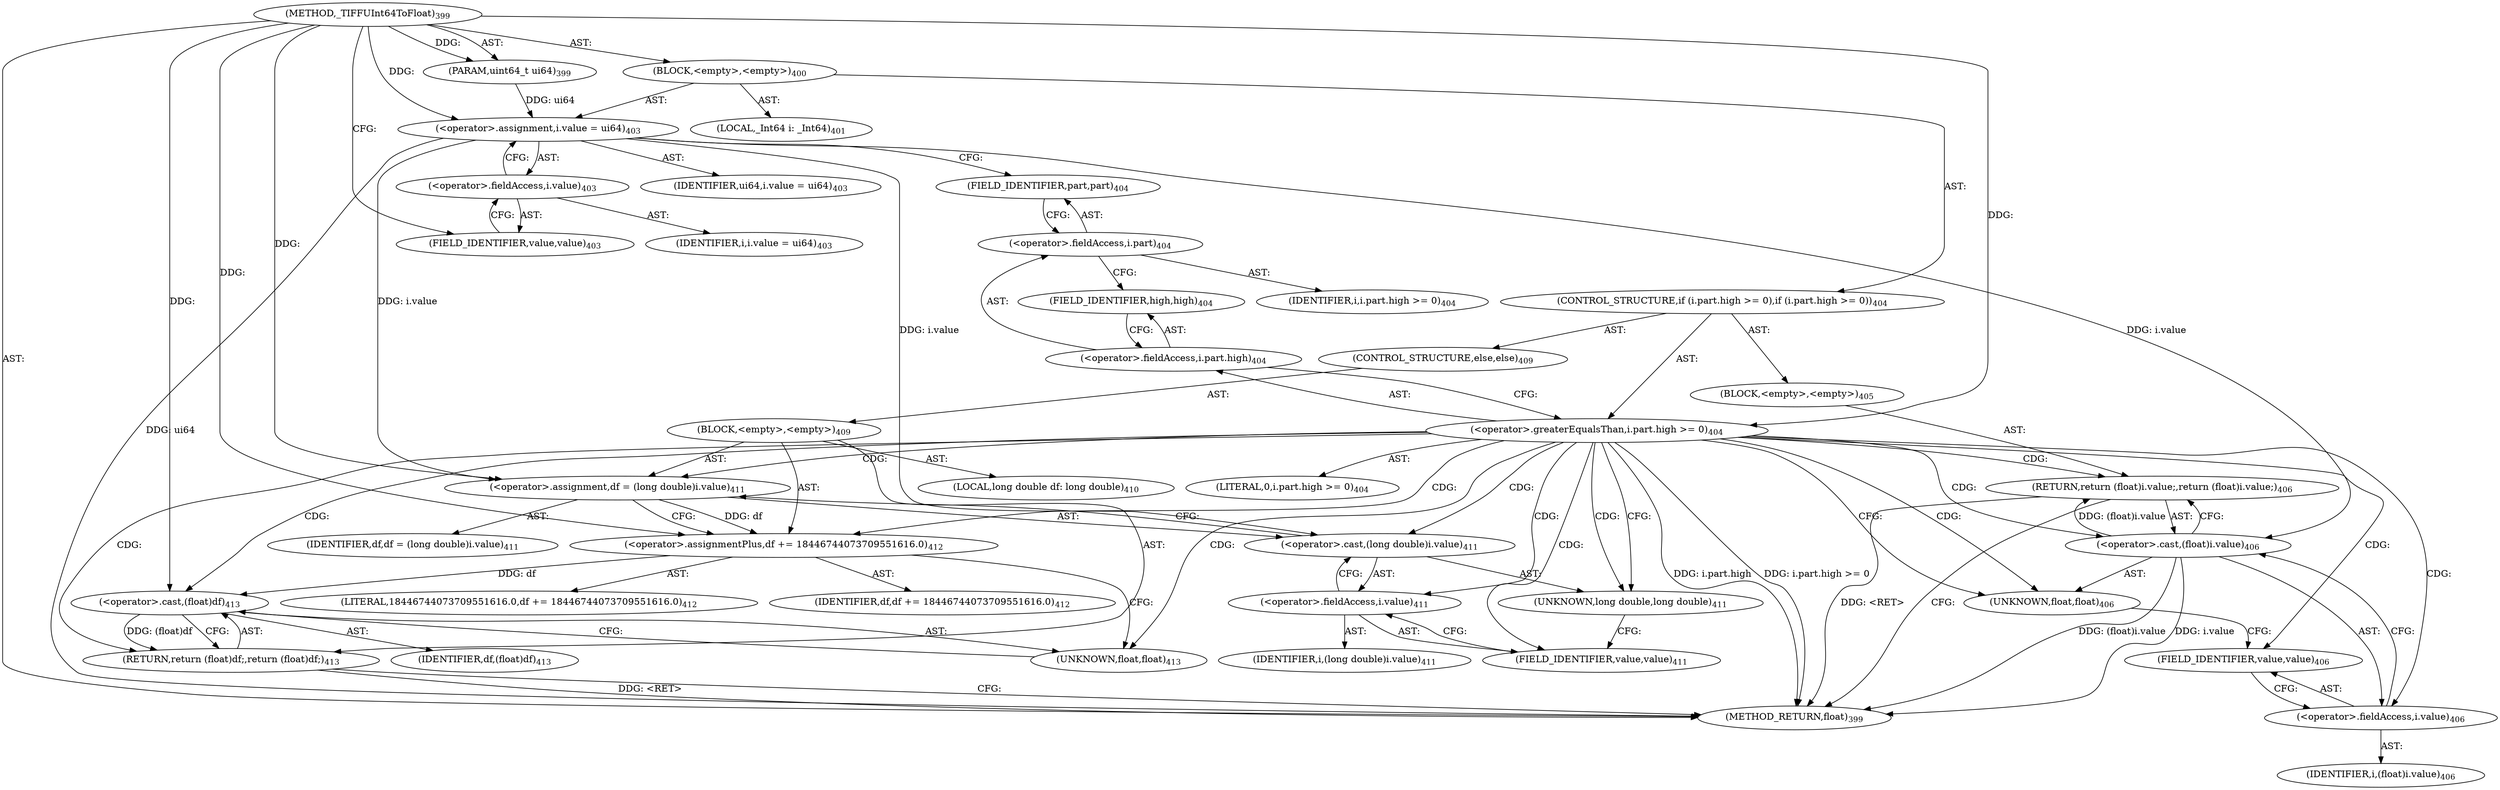 digraph "_TIFFUInt64ToFloat" {  
"21518" [label = <(METHOD,_TIFFUInt64ToFloat)<SUB>399</SUB>> ]
"21519" [label = <(PARAM,uint64_t ui64)<SUB>399</SUB>> ]
"21520" [label = <(BLOCK,&lt;empty&gt;,&lt;empty&gt;)<SUB>400</SUB>> ]
"21521" [label = <(LOCAL,_Int64 i: _Int64)<SUB>401</SUB>> ]
"21522" [label = <(&lt;operator&gt;.assignment,i.value = ui64)<SUB>403</SUB>> ]
"21523" [label = <(&lt;operator&gt;.fieldAccess,i.value)<SUB>403</SUB>> ]
"21524" [label = <(IDENTIFIER,i,i.value = ui64)<SUB>403</SUB>> ]
"21525" [label = <(FIELD_IDENTIFIER,value,value)<SUB>403</SUB>> ]
"21526" [label = <(IDENTIFIER,ui64,i.value = ui64)<SUB>403</SUB>> ]
"21527" [label = <(CONTROL_STRUCTURE,if (i.part.high &gt;= 0),if (i.part.high &gt;= 0))<SUB>404</SUB>> ]
"21528" [label = <(&lt;operator&gt;.greaterEqualsThan,i.part.high &gt;= 0)<SUB>404</SUB>> ]
"21529" [label = <(&lt;operator&gt;.fieldAccess,i.part.high)<SUB>404</SUB>> ]
"21530" [label = <(&lt;operator&gt;.fieldAccess,i.part)<SUB>404</SUB>> ]
"21531" [label = <(IDENTIFIER,i,i.part.high &gt;= 0)<SUB>404</SUB>> ]
"21532" [label = <(FIELD_IDENTIFIER,part,part)<SUB>404</SUB>> ]
"21533" [label = <(FIELD_IDENTIFIER,high,high)<SUB>404</SUB>> ]
"21534" [label = <(LITERAL,0,i.part.high &gt;= 0)<SUB>404</SUB>> ]
"21535" [label = <(BLOCK,&lt;empty&gt;,&lt;empty&gt;)<SUB>405</SUB>> ]
"21536" [label = <(RETURN,return (float)i.value;,return (float)i.value;)<SUB>406</SUB>> ]
"21537" [label = <(&lt;operator&gt;.cast,(float)i.value)<SUB>406</SUB>> ]
"21538" [label = <(UNKNOWN,float,float)<SUB>406</SUB>> ]
"21539" [label = <(&lt;operator&gt;.fieldAccess,i.value)<SUB>406</SUB>> ]
"21540" [label = <(IDENTIFIER,i,(float)i.value)<SUB>406</SUB>> ]
"21541" [label = <(FIELD_IDENTIFIER,value,value)<SUB>406</SUB>> ]
"21542" [label = <(CONTROL_STRUCTURE,else,else)<SUB>409</SUB>> ]
"21543" [label = <(BLOCK,&lt;empty&gt;,&lt;empty&gt;)<SUB>409</SUB>> ]
"21544" [label = <(LOCAL,long double df: long double)<SUB>410</SUB>> ]
"21545" [label = <(&lt;operator&gt;.assignment,df = (long double)i.value)<SUB>411</SUB>> ]
"21546" [label = <(IDENTIFIER,df,df = (long double)i.value)<SUB>411</SUB>> ]
"21547" [label = <(&lt;operator&gt;.cast,(long double)i.value)<SUB>411</SUB>> ]
"21548" [label = <(UNKNOWN,long double,long double)<SUB>411</SUB>> ]
"21549" [label = <(&lt;operator&gt;.fieldAccess,i.value)<SUB>411</SUB>> ]
"21550" [label = <(IDENTIFIER,i,(long double)i.value)<SUB>411</SUB>> ]
"21551" [label = <(FIELD_IDENTIFIER,value,value)<SUB>411</SUB>> ]
"21552" [label = <(&lt;operator&gt;.assignmentPlus,df += 18446744073709551616.0)<SUB>412</SUB>> ]
"21553" [label = <(IDENTIFIER,df,df += 18446744073709551616.0)<SUB>412</SUB>> ]
"21554" [label = <(LITERAL,18446744073709551616.0,df += 18446744073709551616.0)<SUB>412</SUB>> ]
"21555" [label = <(RETURN,return (float)df;,return (float)df;)<SUB>413</SUB>> ]
"21556" [label = <(&lt;operator&gt;.cast,(float)df)<SUB>413</SUB>> ]
"21557" [label = <(UNKNOWN,float,float)<SUB>413</SUB>> ]
"21558" [label = <(IDENTIFIER,df,(float)df)<SUB>413</SUB>> ]
"21559" [label = <(METHOD_RETURN,float)<SUB>399</SUB>> ]
  "21518" -> "21519"  [ label = "AST: "] 
  "21518" -> "21520"  [ label = "AST: "] 
  "21518" -> "21559"  [ label = "AST: "] 
  "21520" -> "21521"  [ label = "AST: "] 
  "21520" -> "21522"  [ label = "AST: "] 
  "21520" -> "21527"  [ label = "AST: "] 
  "21522" -> "21523"  [ label = "AST: "] 
  "21522" -> "21526"  [ label = "AST: "] 
  "21523" -> "21524"  [ label = "AST: "] 
  "21523" -> "21525"  [ label = "AST: "] 
  "21527" -> "21528"  [ label = "AST: "] 
  "21527" -> "21535"  [ label = "AST: "] 
  "21527" -> "21542"  [ label = "AST: "] 
  "21528" -> "21529"  [ label = "AST: "] 
  "21528" -> "21534"  [ label = "AST: "] 
  "21529" -> "21530"  [ label = "AST: "] 
  "21529" -> "21533"  [ label = "AST: "] 
  "21530" -> "21531"  [ label = "AST: "] 
  "21530" -> "21532"  [ label = "AST: "] 
  "21535" -> "21536"  [ label = "AST: "] 
  "21536" -> "21537"  [ label = "AST: "] 
  "21537" -> "21538"  [ label = "AST: "] 
  "21537" -> "21539"  [ label = "AST: "] 
  "21539" -> "21540"  [ label = "AST: "] 
  "21539" -> "21541"  [ label = "AST: "] 
  "21542" -> "21543"  [ label = "AST: "] 
  "21543" -> "21544"  [ label = "AST: "] 
  "21543" -> "21545"  [ label = "AST: "] 
  "21543" -> "21552"  [ label = "AST: "] 
  "21543" -> "21555"  [ label = "AST: "] 
  "21545" -> "21546"  [ label = "AST: "] 
  "21545" -> "21547"  [ label = "AST: "] 
  "21547" -> "21548"  [ label = "AST: "] 
  "21547" -> "21549"  [ label = "AST: "] 
  "21549" -> "21550"  [ label = "AST: "] 
  "21549" -> "21551"  [ label = "AST: "] 
  "21552" -> "21553"  [ label = "AST: "] 
  "21552" -> "21554"  [ label = "AST: "] 
  "21555" -> "21556"  [ label = "AST: "] 
  "21556" -> "21557"  [ label = "AST: "] 
  "21556" -> "21558"  [ label = "AST: "] 
  "21522" -> "21532"  [ label = "CFG: "] 
  "21523" -> "21522"  [ label = "CFG: "] 
  "21528" -> "21538"  [ label = "CFG: "] 
  "21528" -> "21548"  [ label = "CFG: "] 
  "21525" -> "21523"  [ label = "CFG: "] 
  "21529" -> "21528"  [ label = "CFG: "] 
  "21536" -> "21559"  [ label = "CFG: "] 
  "21530" -> "21533"  [ label = "CFG: "] 
  "21533" -> "21529"  [ label = "CFG: "] 
  "21537" -> "21536"  [ label = "CFG: "] 
  "21545" -> "21552"  [ label = "CFG: "] 
  "21552" -> "21557"  [ label = "CFG: "] 
  "21555" -> "21559"  [ label = "CFG: "] 
  "21532" -> "21530"  [ label = "CFG: "] 
  "21538" -> "21541"  [ label = "CFG: "] 
  "21539" -> "21537"  [ label = "CFG: "] 
  "21547" -> "21545"  [ label = "CFG: "] 
  "21556" -> "21555"  [ label = "CFG: "] 
  "21541" -> "21539"  [ label = "CFG: "] 
  "21548" -> "21551"  [ label = "CFG: "] 
  "21549" -> "21547"  [ label = "CFG: "] 
  "21557" -> "21556"  [ label = "CFG: "] 
  "21551" -> "21549"  [ label = "CFG: "] 
  "21518" -> "21525"  [ label = "CFG: "] 
  "21555" -> "21559"  [ label = "DDG: &lt;RET&gt;"] 
  "21536" -> "21559"  [ label = "DDG: &lt;RET&gt;"] 
  "21522" -> "21559"  [ label = "DDG: ui64"] 
  "21528" -> "21559"  [ label = "DDG: i.part.high"] 
  "21528" -> "21559"  [ label = "DDG: i.part.high &gt;= 0"] 
  "21537" -> "21559"  [ label = "DDG: i.value"] 
  "21537" -> "21559"  [ label = "DDG: (float)i.value"] 
  "21518" -> "21519"  [ label = "DDG: "] 
  "21519" -> "21522"  [ label = "DDG: ui64"] 
  "21518" -> "21522"  [ label = "DDG: "] 
  "21518" -> "21528"  [ label = "DDG: "] 
  "21537" -> "21536"  [ label = "DDG: (float)i.value"] 
  "21522" -> "21537"  [ label = "DDG: i.value"] 
  "21522" -> "21545"  [ label = "DDG: i.value"] 
  "21518" -> "21552"  [ label = "DDG: "] 
  "21556" -> "21555"  [ label = "DDG: (float)df"] 
  "21518" -> "21545"  [ label = "DDG: "] 
  "21545" -> "21552"  [ label = "DDG: df"] 
  "21552" -> "21556"  [ label = "DDG: df"] 
  "21518" -> "21556"  [ label = "DDG: "] 
  "21522" -> "21547"  [ label = "DDG: i.value"] 
  "21528" -> "21551"  [ label = "CDG: "] 
  "21528" -> "21539"  [ label = "CDG: "] 
  "21528" -> "21549"  [ label = "CDG: "] 
  "21528" -> "21557"  [ label = "CDG: "] 
  "21528" -> "21548"  [ label = "CDG: "] 
  "21528" -> "21537"  [ label = "CDG: "] 
  "21528" -> "21552"  [ label = "CDG: "] 
  "21528" -> "21538"  [ label = "CDG: "] 
  "21528" -> "21556"  [ label = "CDG: "] 
  "21528" -> "21541"  [ label = "CDG: "] 
  "21528" -> "21555"  [ label = "CDG: "] 
  "21528" -> "21545"  [ label = "CDG: "] 
  "21528" -> "21547"  [ label = "CDG: "] 
  "21528" -> "21536"  [ label = "CDG: "] 
}
